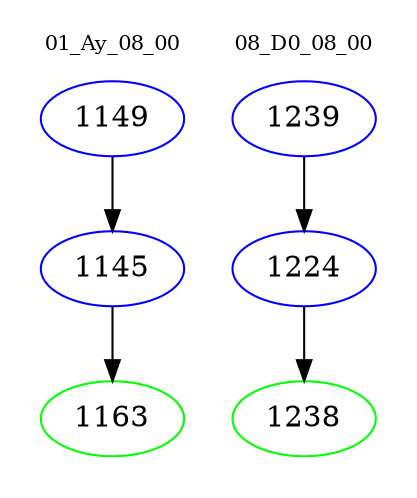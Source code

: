 digraph{
subgraph cluster_0 {
color = white
label = "01_Ay_08_00";
fontsize=10;
T0_1149 [label="1149", color="blue"]
T0_1149 -> T0_1145 [color="black"]
T0_1145 [label="1145", color="blue"]
T0_1145 -> T0_1163 [color="black"]
T0_1163 [label="1163", color="green"]
}
subgraph cluster_1 {
color = white
label = "08_D0_08_00";
fontsize=10;
T1_1239 [label="1239", color="blue"]
T1_1239 -> T1_1224 [color="black"]
T1_1224 [label="1224", color="blue"]
T1_1224 -> T1_1238 [color="black"]
T1_1238 [label="1238", color="green"]
}
}
